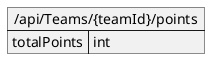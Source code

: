 @startuml Team Points Response

json "/api/Teams/{teamId}/points" as TeamPoints {
    "totalPoints": "int"
}

@enduml